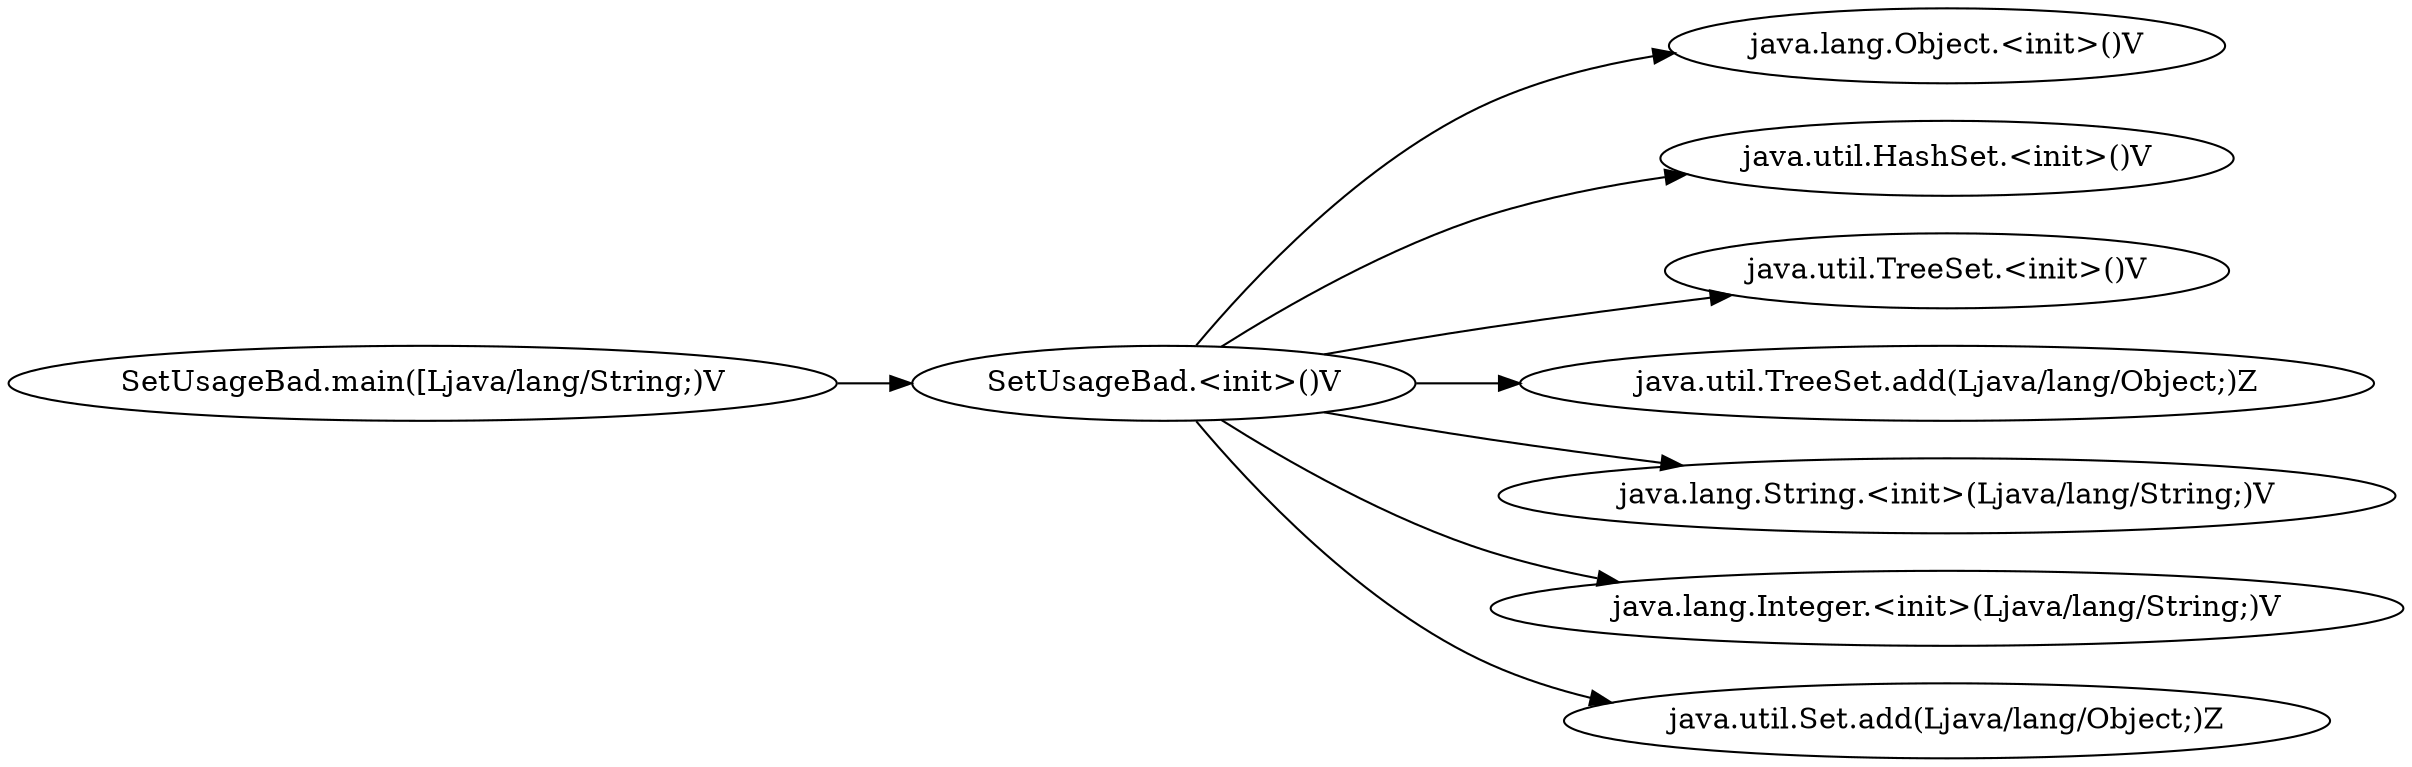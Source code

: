 digraph graphname {
rankdir="LR";
126 [label="SetUsageBad.<init>()V"]
127 [label="java.lang.Object.<init>()V"]
133 [label="java.util.HashSet.<init>()V"]
136 [label="java.util.TreeSet.<init>()V"]
139 [label="java.util.TreeSet.add(Ljava/lang/Object;)Z"]
144 [label="java.lang.String.<init>(Ljava/lang/String;)V"]
149 [label="java.lang.Integer.<init>(Ljava/lang/String;)V"]
151 [label="java.util.Set.add(Ljava/lang/Object;)Z"]
153 [label="SetUsageBad.main([Ljava/lang/String;)V"]
126 -> 127
126 -> 133
126 -> 136
126 -> 139
126 -> 144
126 -> 149
126 -> 151
153 -> 126
}
